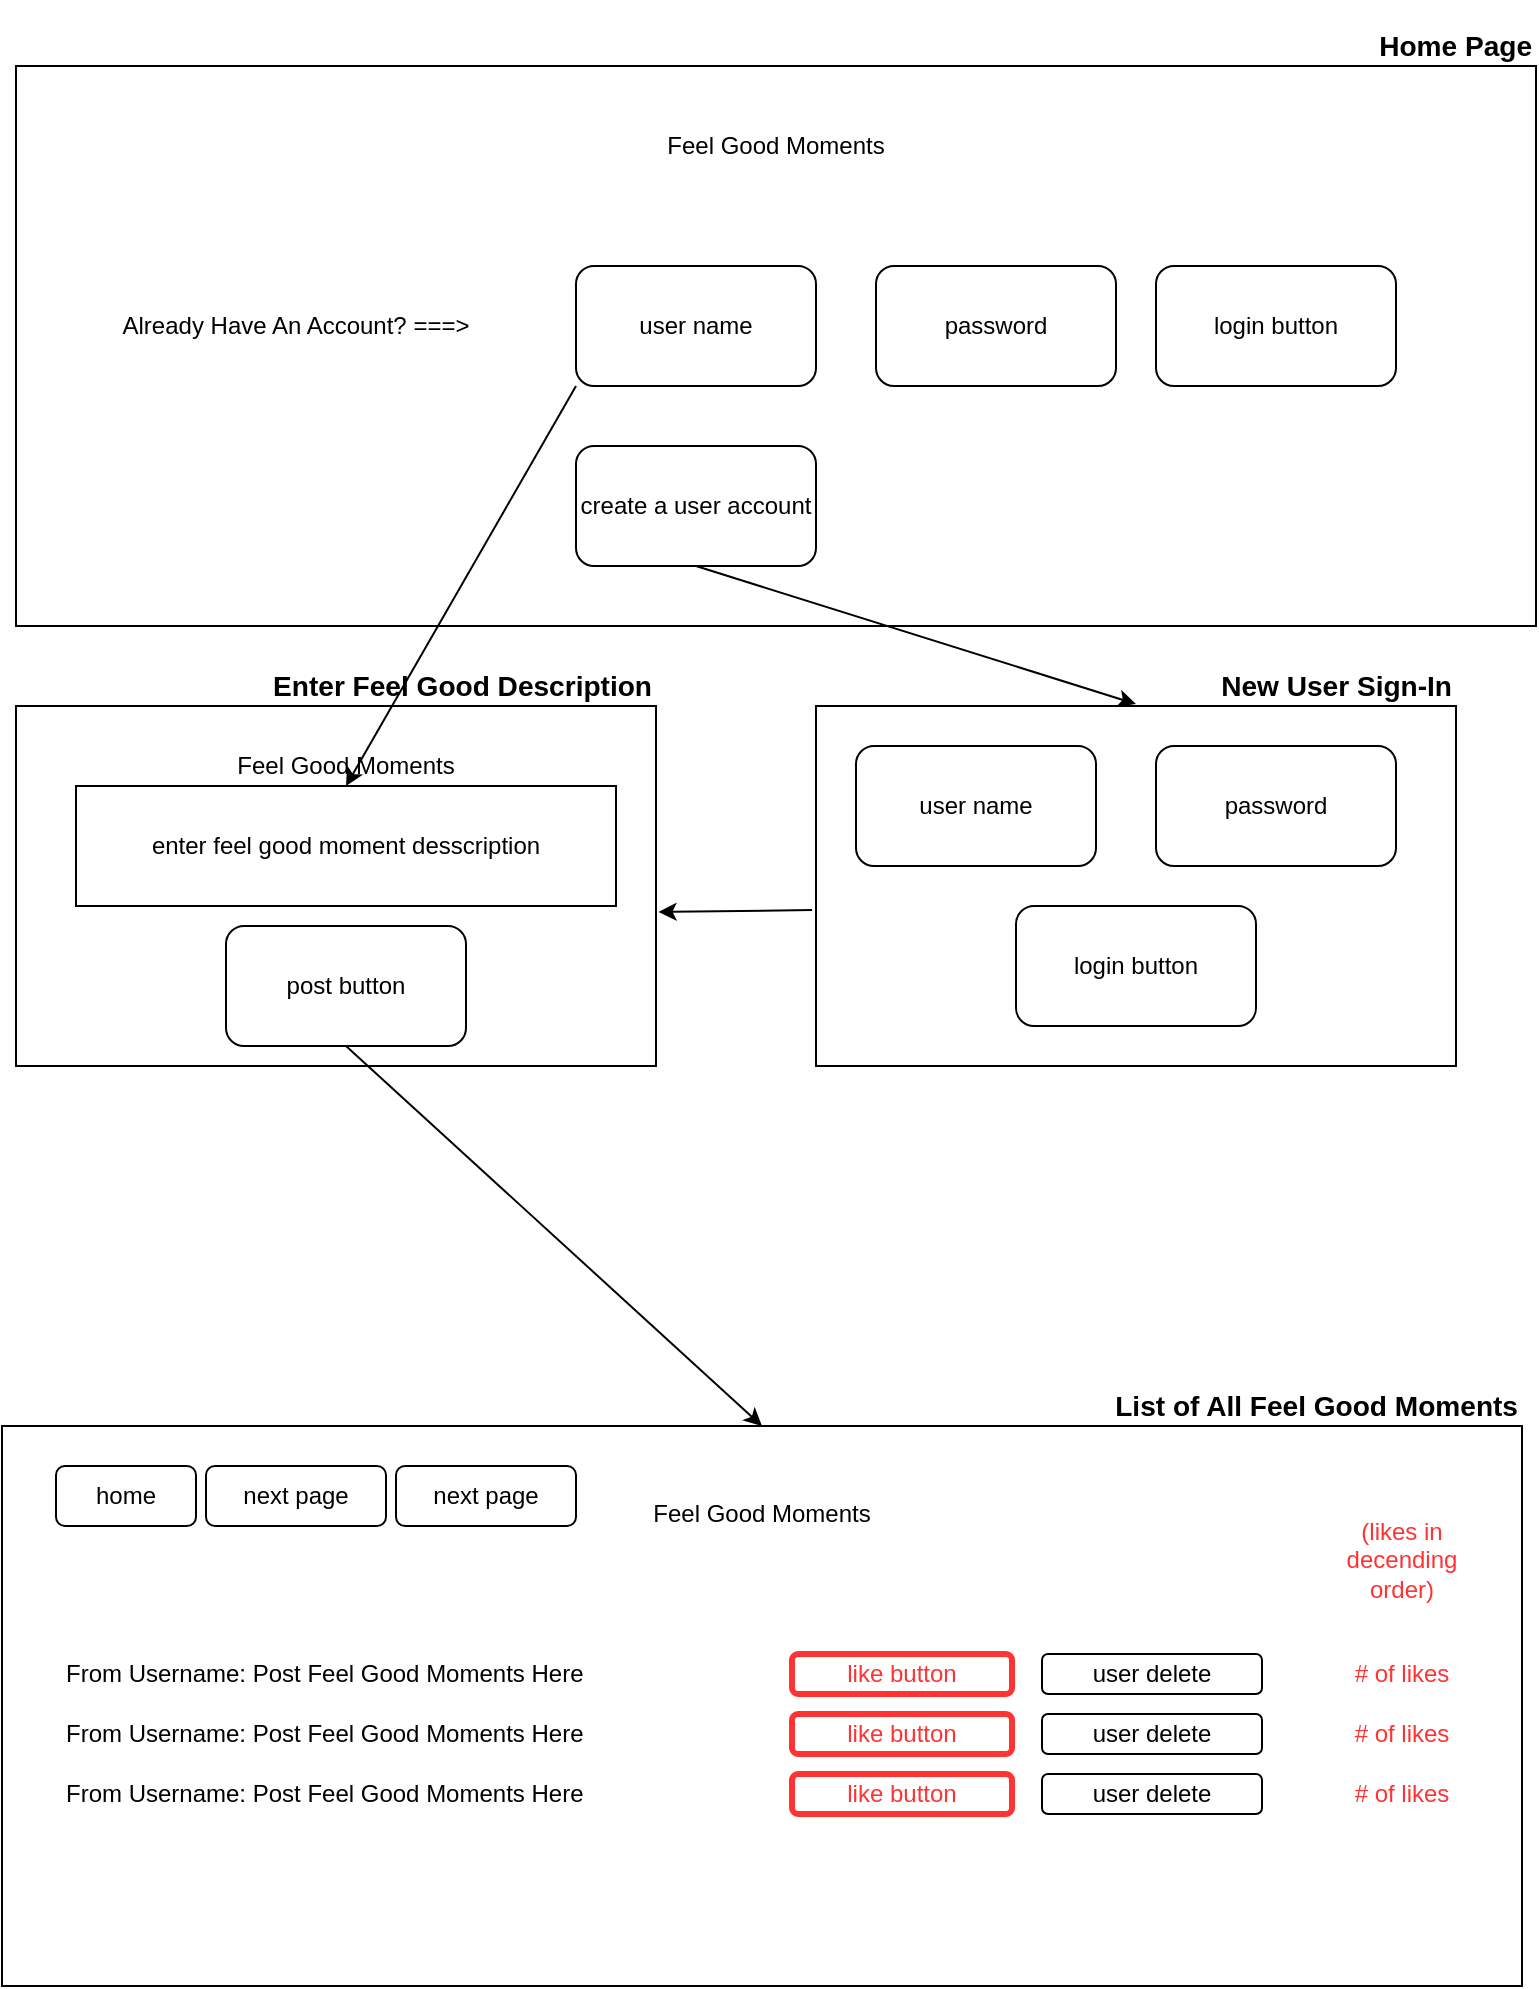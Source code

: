 <mxfile version="13.7.6" type="google" pages="2"><diagram id="xi6T6JZKANwEaCN1gXXl" name="Page-1"><mxGraphModel dx="1042" dy="547" grid="1" gridSize="10" guides="1" tooltips="1" connect="1" arrows="1" fold="1" page="1" pageScale="0.75" pageWidth="1100" pageHeight="850" math="0" shadow="0"><root><mxCell id="0"/><mxCell id="1" parent="0"/><mxCell id="jU5FN6Cr9ibHqBXh3c6F-11" value="" style="rounded=0;whiteSpace=wrap;html=1;" parent="1" vertex="1"><mxGeometry x="440" y="360" width="320" height="180" as="geometry"/></mxCell><mxCell id="jU5FN6Cr9ibHqBXh3c6F-1" value="" style="rounded=0;whiteSpace=wrap;html=1;" parent="1" vertex="1"><mxGeometry x="40" y="40" width="760" height="280" as="geometry"/></mxCell><mxCell id="jU5FN6Cr9ibHqBXh3c6F-2" value="login button" style="rounded=1;whiteSpace=wrap;html=1;" parent="1" vertex="1"><mxGeometry x="610" y="140" width="120" height="60" as="geometry"/></mxCell><mxCell id="jU5FN6Cr9ibHqBXh3c6F-3" value="create a user account" style="rounded=1;whiteSpace=wrap;html=1;" parent="1" vertex="1"><mxGeometry x="320" y="230" width="120" height="60" as="geometry"/></mxCell><mxCell id="jU5FN6Cr9ibHqBXh3c6F-6" value="Feel Good Moments" style="text;html=1;strokeColor=none;fillColor=none;align=center;verticalAlign=middle;whiteSpace=wrap;rounded=0;" parent="1" vertex="1"><mxGeometry x="50" y="70" width="740" height="20" as="geometry"/></mxCell><mxCell id="jU5FN6Cr9ibHqBXh3c6F-7" value="&lt;h3&gt;Home Page&lt;/h3&gt;" style="text;html=1;strokeColor=none;fillColor=none;align=right;verticalAlign=middle;whiteSpace=wrap;rounded=0;" parent="1" vertex="1"><mxGeometry x="570" y="20" width="230" height="20" as="geometry"/></mxCell><mxCell id="jU5FN6Cr9ibHqBXh3c6F-8" value="Already Have An Account? ===&amp;gt;" style="text;html=1;strokeColor=none;fillColor=none;align=center;verticalAlign=middle;whiteSpace=wrap;rounded=0;" parent="1" vertex="1"><mxGeometry x="60" y="160" width="240" height="20" as="geometry"/></mxCell><mxCell id="jU5FN6Cr9ibHqBXh3c6F-9" value="user name" style="rounded=1;whiteSpace=wrap;html=1;" parent="1" vertex="1"><mxGeometry x="460" y="380" width="120" height="60" as="geometry"/></mxCell><mxCell id="jU5FN6Cr9ibHqBXh3c6F-10" value="password" style="rounded=1;whiteSpace=wrap;html=1;" parent="1" vertex="1"><mxGeometry x="610" y="380" width="120" height="60" as="geometry"/></mxCell><mxCell id="jU5FN6Cr9ibHqBXh3c6F-12" value="Feel Good Moments" style="text;html=1;strokeColor=none;fillColor=none;align=center;verticalAlign=middle;whiteSpace=wrap;rounded=0;" parent="1" vertex="1"><mxGeometry x="40" y="370" width="310" height="20" as="geometry"/></mxCell><mxCell id="jU5FN6Cr9ibHqBXh3c6F-13" value="" style="rounded=0;whiteSpace=wrap;html=1;" parent="1" vertex="1"><mxGeometry x="210" y="430" width="120" height="60" as="geometry"/></mxCell><mxCell id="jU5FN6Cr9ibHqBXh3c6F-14" value="" style="rounded=0;whiteSpace=wrap;html=1;" parent="1" vertex="1"><mxGeometry x="40" y="360" width="320" height="180" as="geometry"/></mxCell><mxCell id="jU5FN6Cr9ibHqBXh3c6F-15" value="Feel Good Moments" style="text;html=1;strokeColor=none;fillColor=none;align=center;verticalAlign=middle;whiteSpace=wrap;rounded=0;" parent="1" vertex="1"><mxGeometry x="50" y="380" width="310" height="20" as="geometry"/></mxCell><mxCell id="jU5FN6Cr9ibHqBXh3c6F-16" value="enter feel good moment desscription" style="rounded=0;whiteSpace=wrap;html=1;" parent="1" vertex="1"><mxGeometry x="70" y="400" width="270" height="60" as="geometry"/></mxCell><mxCell id="jU5FN6Cr9ibHqBXh3c6F-17" value="" style="endArrow=classic;html=1;exitX=0.5;exitY=1;exitDx=0;exitDy=0;" parent="1" source="jU5FN6Cr9ibHqBXh3c6F-3" edge="1"><mxGeometry width="50" height="50" relative="1" as="geometry"><mxPoint x="450" y="350" as="sourcePoint"/><mxPoint x="600" y="359" as="targetPoint"/></mxGeometry></mxCell><mxCell id="jU5FN6Cr9ibHqBXh3c6F-18" value="login button" style="rounded=1;whiteSpace=wrap;html=1;" parent="1" vertex="1"><mxGeometry x="540" y="460" width="120" height="60" as="geometry"/></mxCell><mxCell id="jU5FN6Cr9ibHqBXh3c6F-19" value="user name" style="rounded=1;whiteSpace=wrap;html=1;" parent="1" vertex="1"><mxGeometry x="320" y="140" width="120" height="60" as="geometry"/></mxCell><mxCell id="jU5FN6Cr9ibHqBXh3c6F-20" value="password" style="rounded=1;whiteSpace=wrap;html=1;" parent="1" vertex="1"><mxGeometry x="470" y="140" width="120" height="60" as="geometry"/></mxCell><mxCell id="jU5FN6Cr9ibHqBXh3c6F-21" value="" style="endArrow=classic;html=1;entryX=1.004;entryY=0.572;entryDx=0;entryDy=0;entryPerimeter=0;exitX=-0.006;exitY=0.567;exitDx=0;exitDy=0;exitPerimeter=0;" parent="1" source="jU5FN6Cr9ibHqBXh3c6F-11" target="jU5FN6Cr9ibHqBXh3c6F-14" edge="1"><mxGeometry width="50" height="50" relative="1" as="geometry"><mxPoint x="380" y="520" as="sourcePoint"/><mxPoint x="430" y="470" as="targetPoint"/></mxGeometry></mxCell><mxCell id="D6dQrbf7yO3-cH9cr9rJ-2" value="" style="rounded=0;whiteSpace=wrap;html=1;" parent="1" vertex="1"><mxGeometry x="33" y="720" width="760" height="280" as="geometry"/></mxCell><mxCell id="D6dQrbf7yO3-cH9cr9rJ-3" value="&lt;h3&gt;Enter Feel Good Description&lt;/h3&gt;" style="text;html=1;strokeColor=none;fillColor=none;align=right;verticalAlign=middle;whiteSpace=wrap;rounded=0;" parent="1" vertex="1"><mxGeometry x="40" y="340" width="320" height="20" as="geometry"/></mxCell><mxCell id="MbGx06dpRq8n4mjjBuPj-2" value="&lt;h3&gt;New User Sign-In&lt;/h3&gt;" style="text;html=1;strokeColor=none;fillColor=none;align=right;verticalAlign=middle;whiteSpace=wrap;rounded=0;" vertex="1" parent="1"><mxGeometry x="530" y="340" width="230" height="20" as="geometry"/></mxCell><mxCell id="MbGx06dpRq8n4mjjBuPj-5" value="" style="endArrow=classic;html=1;entryX=0.5;entryY=0;entryDx=0;entryDy=0;exitX=0;exitY=1;exitDx=0;exitDy=0;" edge="1" parent="1" source="jU5FN6Cr9ibHqBXh3c6F-19" target="jU5FN6Cr9ibHqBXh3c6F-16"><mxGeometry width="50" height="50" relative="1" as="geometry"><mxPoint x="380" y="420" as="sourcePoint"/><mxPoint x="430" y="370" as="targetPoint"/></mxGeometry></mxCell><mxCell id="MbGx06dpRq8n4mjjBuPj-7" value="Feel Good Moments" style="text;html=1;strokeColor=none;fillColor=none;align=center;verticalAlign=middle;whiteSpace=wrap;rounded=0;" vertex="1" parent="1"><mxGeometry x="43" y="754" width="740" height="20" as="geometry"/></mxCell><mxCell id="MbGx06dpRq8n4mjjBuPj-8" value="post button" style="rounded=1;whiteSpace=wrap;html=1;" vertex="1" parent="1"><mxGeometry x="145" y="470" width="120" height="60" as="geometry"/></mxCell><mxCell id="MbGx06dpRq8n4mjjBuPj-11" value="From Username: Post Feel Good Moments Here" style="text;html=1;strokeColor=none;fillColor=none;align=left;verticalAlign=middle;whiteSpace=wrap;rounded=0;" vertex="1" parent="1"><mxGeometry x="63" y="894" width="360" height="20" as="geometry"/></mxCell><mxCell id="MbGx06dpRq8n4mjjBuPj-12" value="" style="endArrow=classic;html=1;exitX=0.5;exitY=1;exitDx=0;exitDy=0;entryX=0.5;entryY=0;entryDx=0;entryDy=0;" edge="1" parent="1" source="MbGx06dpRq8n4mjjBuPj-8" target="D6dQrbf7yO3-cH9cr9rJ-2"><mxGeometry width="50" height="50" relative="1" as="geometry"><mxPoint x="370" y="710" as="sourcePoint"/><mxPoint x="206" y="680" as="targetPoint"/></mxGeometry></mxCell><mxCell id="MbGx06dpRq8n4mjjBuPj-15" value="&lt;font color=&quot;#ff3333&quot;&gt;like button&lt;/font&gt;" style="rounded=1;whiteSpace=wrap;html=1;strokeColor=#FF3333;strokeWidth=3;" vertex="1" parent="1"><mxGeometry x="428" y="834" width="110" height="20" as="geometry"/></mxCell><mxCell id="MbGx06dpRq8n4mjjBuPj-16" value="&lt;font color=&quot;#ff3333&quot;&gt;like button&lt;/font&gt;" style="rounded=1;whiteSpace=wrap;html=1;strokeColor=#FF3333;strokeWidth=3;" vertex="1" parent="1"><mxGeometry x="428" y="864" width="110" height="20" as="geometry"/></mxCell><mxCell id="MbGx06dpRq8n4mjjBuPj-17" value="&lt;font color=&quot;#ff3333&quot;&gt;like button&lt;/font&gt;" style="rounded=1;whiteSpace=wrap;html=1;strokeColor=#FF3333;strokeWidth=3;" vertex="1" parent="1"><mxGeometry x="428" y="894" width="110" height="20" as="geometry"/></mxCell><mxCell id="MbGx06dpRq8n4mjjBuPj-18" value="From Username: Post Feel Good Moments Here" style="text;html=1;strokeColor=none;fillColor=none;align=left;verticalAlign=middle;whiteSpace=wrap;rounded=0;" vertex="1" parent="1"><mxGeometry x="63" y="864" width="360" height="20" as="geometry"/></mxCell><mxCell id="MbGx06dpRq8n4mjjBuPj-19" value="From Username: Post Feel Good Moments Here" style="text;html=1;strokeColor=none;fillColor=none;align=left;verticalAlign=middle;whiteSpace=wrap;rounded=0;" vertex="1" parent="1"><mxGeometry x="63" y="834" width="360" height="20" as="geometry"/></mxCell><mxCell id="MbGx06dpRq8n4mjjBuPj-21" value="user delete" style="rounded=1;whiteSpace=wrap;html=1;" vertex="1" parent="1"><mxGeometry x="553" y="834" width="110" height="20" as="geometry"/></mxCell><mxCell id="MbGx06dpRq8n4mjjBuPj-22" value="user delete" style="rounded=1;whiteSpace=wrap;html=1;" vertex="1" parent="1"><mxGeometry x="553" y="864" width="110" height="20" as="geometry"/></mxCell><mxCell id="MbGx06dpRq8n4mjjBuPj-23" value="user delete" style="rounded=1;whiteSpace=wrap;html=1;" vertex="1" parent="1"><mxGeometry x="553" y="894" width="110" height="20" as="geometry"/></mxCell><mxCell id="MbGx06dpRq8n4mjjBuPj-27" value="# of likes" style="text;html=1;strokeColor=none;fillColor=none;align=center;verticalAlign=middle;whiteSpace=wrap;rounded=0;dashed=1;fontColor=#FF3333;" vertex="1" parent="1"><mxGeometry x="693" y="834" width="80" height="20" as="geometry"/></mxCell><mxCell id="MbGx06dpRq8n4mjjBuPj-28" value="# of likes" style="text;html=1;strokeColor=none;fillColor=none;align=center;verticalAlign=middle;whiteSpace=wrap;rounded=0;dashed=1;fontColor=#FF3333;" vertex="1" parent="1"><mxGeometry x="693" y="864" width="80" height="20" as="geometry"/></mxCell><mxCell id="MbGx06dpRq8n4mjjBuPj-29" value="# of likes" style="text;html=1;strokeColor=none;fillColor=none;align=center;verticalAlign=middle;whiteSpace=wrap;rounded=0;dashed=1;fontColor=#FF3333;" vertex="1" parent="1"><mxGeometry x="693" y="894" width="80" height="20" as="geometry"/></mxCell><mxCell id="MbGx06dpRq8n4mjjBuPj-30" value="(likes in decending order)" style="text;html=1;strokeColor=none;fillColor=none;align=center;verticalAlign=middle;whiteSpace=wrap;rounded=0;fontColor=#FF3333;" vertex="1" parent="1"><mxGeometry x="698" y="760" width="70" height="54" as="geometry"/></mxCell><mxCell id="MbGx06dpRq8n4mjjBuPj-32" value="&lt;h3&gt;List of All Feel Good Moments&lt;/h3&gt;" style="text;html=1;strokeColor=none;fillColor=none;align=right;verticalAlign=middle;whiteSpace=wrap;rounded=0;" vertex="1" parent="1"><mxGeometry x="520" y="700" width="273" height="20" as="geometry"/></mxCell><mxCell id="MbGx06dpRq8n4mjjBuPj-33" value="home" style="rounded=1;whiteSpace=wrap;html=1;" vertex="1" parent="1"><mxGeometry x="60" y="740" width="70" height="30" as="geometry"/></mxCell><mxCell id="MbGx06dpRq8n4mjjBuPj-34" value="next page" style="rounded=1;whiteSpace=wrap;html=1;" vertex="1" parent="1"><mxGeometry x="135" y="740" width="90" height="30" as="geometry"/></mxCell><mxCell id="MbGx06dpRq8n4mjjBuPj-35" value="next page" style="rounded=1;whiteSpace=wrap;html=1;" vertex="1" parent="1"><mxGeometry x="230" y="740" width="90" height="30" as="geometry"/></mxCell></root></mxGraphModel></diagram><diagram id="_dxXcbyugWdWSKuQCgpH" name="Page-2"><mxGraphModel dx="1042" dy="547" grid="1" gridSize="10" guides="1" tooltips="1" connect="1" arrows="1" fold="1" page="1" pageScale="1" pageWidth="850" pageHeight="1100" math="0" shadow="0"><root><mxCell id="s_5XiDcjyCYJF9PMkE1H-0"/><mxCell id="s_5XiDcjyCYJF9PMkE1H-1" parent="s_5XiDcjyCYJF9PMkE1H-0"/></root></mxGraphModel></diagram></mxfile>
